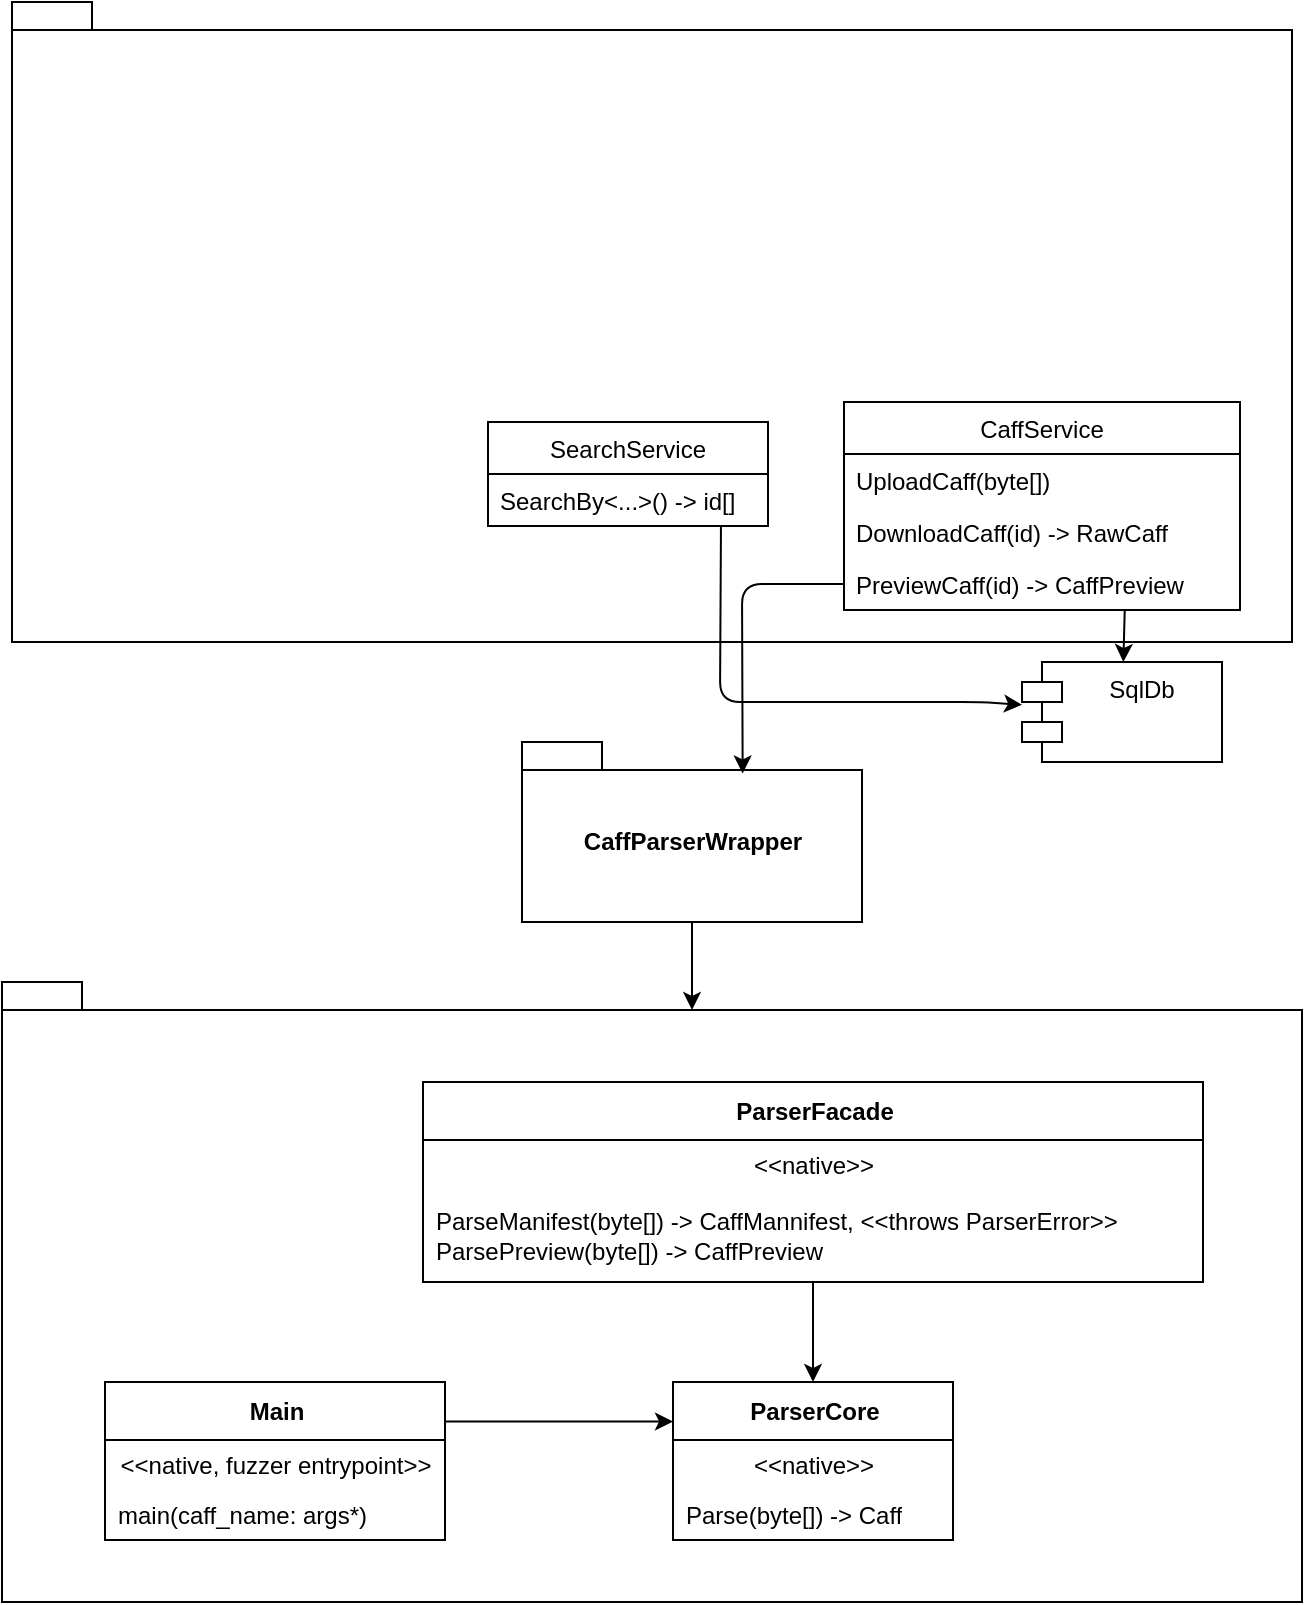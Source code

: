 <mxfile>
    <diagram id="MCJkv8A876ztqEXWCO7i" name="Page-1">
        <mxGraphModel dx="938" dy="684" grid="1" gridSize="10" guides="1" tooltips="1" connect="1" arrows="1" fold="1" page="1" pageScale="1" pageWidth="827" pageHeight="1169" math="0" shadow="0">
            <root>
                <mxCell id="0"/>
                <mxCell id="1" parent="0"/>
                <mxCell id="18" value="" style="shape=folder;fontStyle=1;spacingTop=10;tabWidth=40;tabHeight=14;tabPosition=left;html=1;" vertex="1" parent="1">
                    <mxGeometry x="100" y="660" width="650" height="310" as="geometry"/>
                </mxCell>
                <mxCell id="9" style="edgeStyle=none;html=1;entryX=0.5;entryY=0;entryDx=0;entryDy=0;" edge="1" parent="1" source="2" target="6">
                    <mxGeometry relative="1" as="geometry"/>
                </mxCell>
                <mxCell id="2" value="ParserFacade" style="swimlane;fontStyle=1;align=center;verticalAlign=middle;childLayout=stackLayout;horizontal=1;startSize=29;horizontalStack=0;resizeParent=1;resizeParentMax=0;resizeLast=0;collapsible=0;marginBottom=0;html=1;" vertex="1" parent="1">
                    <mxGeometry x="310.5" y="710" width="390" height="100" as="geometry"/>
                </mxCell>
                <mxCell id="3" value="&amp;lt;&amp;lt;native&amp;gt;&amp;gt;" style="text;html=1;strokeColor=none;fillColor=none;align=center;verticalAlign=middle;spacingLeft=4;spacingRight=4;overflow=hidden;rotatable=0;points=[[0,0.5],[1,0.5]];portConstraint=eastwest;" vertex="1" parent="2">
                    <mxGeometry y="29" width="390" height="25" as="geometry"/>
                </mxCell>
                <mxCell id="4" value="ParseManifest(byte[]) -&amp;gt; CaffMannifest, &amp;lt;&amp;lt;throws ParserError&amp;gt;&amp;gt;&lt;br&gt;ParsePreview(byte[]) -&amp;gt; CaffPreview" style="text;html=1;strokeColor=none;fillColor=none;align=left;verticalAlign=middle;spacingLeft=4;spacingRight=4;overflow=hidden;rotatable=0;points=[[0,0.5],[1,0.5]];portConstraint=eastwest;" vertex="1" parent="2">
                    <mxGeometry y="54" width="390" height="46" as="geometry"/>
                </mxCell>
                <mxCell id="6" value="ParserCore" style="swimlane;fontStyle=1;align=center;verticalAlign=middle;childLayout=stackLayout;horizontal=1;startSize=29;horizontalStack=0;resizeParent=1;resizeParentMax=0;resizeLast=0;collapsible=0;marginBottom=0;html=1;" vertex="1" parent="1">
                    <mxGeometry x="435.5" y="860" width="140" height="79" as="geometry"/>
                </mxCell>
                <mxCell id="7" value="&amp;lt;&amp;lt;native&amp;gt;&amp;gt;" style="text;html=1;strokeColor=none;fillColor=none;align=center;verticalAlign=middle;spacingLeft=4;spacingRight=4;overflow=hidden;rotatable=0;points=[[0,0.5],[1,0.5]];portConstraint=eastwest;" vertex="1" parent="6">
                    <mxGeometry y="29" width="140" height="25" as="geometry"/>
                </mxCell>
                <mxCell id="8" value="Parse(byte[]) -&amp;gt; Caff" style="text;html=1;strokeColor=none;fillColor=none;align=left;verticalAlign=middle;spacingLeft=4;spacingRight=4;overflow=hidden;rotatable=0;points=[[0,0.5],[1,0.5]];portConstraint=eastwest;" vertex="1" parent="6">
                    <mxGeometry y="54" width="140" height="25" as="geometry"/>
                </mxCell>
                <mxCell id="13" style="edgeStyle=none;html=1;exitX=1;exitY=0.25;exitDx=0;exitDy=0;entryX=0;entryY=0.25;entryDx=0;entryDy=0;" edge="1" parent="1" source="10" target="6">
                    <mxGeometry relative="1" as="geometry"/>
                </mxCell>
                <mxCell id="10" value="Main" style="swimlane;fontStyle=1;align=center;verticalAlign=middle;childLayout=stackLayout;horizontal=1;startSize=29;horizontalStack=0;resizeParent=1;resizeParentMax=0;resizeLast=0;collapsible=0;marginBottom=0;html=1;" vertex="1" parent="1">
                    <mxGeometry x="151.5" y="860" width="170" height="79" as="geometry"/>
                </mxCell>
                <mxCell id="11" value="&amp;lt;&amp;lt;native, fuzzer entrypoint&amp;gt;&amp;gt;" style="text;html=1;strokeColor=none;fillColor=none;align=center;verticalAlign=middle;spacingLeft=4;spacingRight=4;overflow=hidden;rotatable=0;points=[[0,0.5],[1,0.5]];portConstraint=eastwest;" vertex="1" parent="10">
                    <mxGeometry y="29" width="170" height="25" as="geometry"/>
                </mxCell>
                <mxCell id="12" value="main(caff_name: args*)" style="text;html=1;strokeColor=none;fillColor=none;align=left;verticalAlign=middle;spacingLeft=4;spacingRight=4;overflow=hidden;rotatable=0;points=[[0,0.5],[1,0.5]];portConstraint=eastwest;" vertex="1" parent="10">
                    <mxGeometry y="54" width="170" height="25" as="geometry"/>
                </mxCell>
                <mxCell id="20" style="edgeStyle=none;html=1;exitX=0.5;exitY=1;exitDx=0;exitDy=0;exitPerimeter=0;entryX=0;entryY=0;entryDx=345;entryDy=14;entryPerimeter=0;" edge="1" parent="1" source="19" target="18">
                    <mxGeometry relative="1" as="geometry"/>
                </mxCell>
                <mxCell id="19" value="CaffParserWrapper" style="shape=folder;fontStyle=1;spacingTop=10;tabWidth=40;tabHeight=14;tabPosition=left;html=1;" vertex="1" parent="1">
                    <mxGeometry x="360" y="540" width="170" height="90" as="geometry"/>
                </mxCell>
                <mxCell id="21" value="" style="shape=folder;fontStyle=1;spacingTop=10;tabWidth=40;tabHeight=14;tabPosition=left;html=1;" vertex="1" parent="1">
                    <mxGeometry x="105" y="170" width="640" height="320" as="geometry"/>
                </mxCell>
                <mxCell id="24" value="CaffService" style="swimlane;fontStyle=0;childLayout=stackLayout;horizontal=1;startSize=26;fillColor=none;horizontalStack=0;resizeParent=1;resizeParentMax=0;resizeLast=0;collapsible=1;marginBottom=0;" vertex="1" parent="1">
                    <mxGeometry x="521" y="370" width="198" height="104" as="geometry"/>
                </mxCell>
                <mxCell id="25" value="UploadCaff(byte[])" style="text;strokeColor=none;fillColor=none;align=left;verticalAlign=top;spacingLeft=4;spacingRight=4;overflow=hidden;rotatable=0;points=[[0,0.5],[1,0.5]];portConstraint=eastwest;" vertex="1" parent="24">
                    <mxGeometry y="26" width="198" height="26" as="geometry"/>
                </mxCell>
                <mxCell id="26" value="DownloadCaff(id) -&gt; RawCaff" style="text;strokeColor=none;fillColor=none;align=left;verticalAlign=top;spacingLeft=4;spacingRight=4;overflow=hidden;rotatable=0;points=[[0,0.5],[1,0.5]];portConstraint=eastwest;" vertex="1" parent="24">
                    <mxGeometry y="52" width="198" height="26" as="geometry"/>
                </mxCell>
                <mxCell id="27" value="PreviewCaff(id) -&gt; CaffPreview" style="text;strokeColor=none;fillColor=none;align=left;verticalAlign=top;spacingLeft=4;spacingRight=4;overflow=hidden;rotatable=0;points=[[0,0.5],[1,0.5]];portConstraint=eastwest;" vertex="1" parent="24">
                    <mxGeometry y="78" width="198" height="26" as="geometry"/>
                </mxCell>
                <mxCell id="30" value="SqlDb" style="shape=module;align=left;spacingLeft=20;align=center;verticalAlign=top;" vertex="1" parent="1">
                    <mxGeometry x="610" y="500" width="100" height="50" as="geometry"/>
                </mxCell>
                <mxCell id="32" style="edgeStyle=none;html=1;exitX=0.709;exitY=0.993;exitDx=0;exitDy=0;exitPerimeter=0;" edge="1" parent="1" source="27" target="30">
                    <mxGeometry relative="1" as="geometry"/>
                </mxCell>
                <mxCell id="33" style="edgeStyle=none;html=1;exitX=0;exitY=0.5;exitDx=0;exitDy=0;entryX=0.649;entryY=0.175;entryDx=0;entryDy=0;entryPerimeter=0;" edge="1" parent="1" source="27" target="19">
                    <mxGeometry relative="1" as="geometry">
                        <Array as="points">
                            <mxPoint x="470" y="461"/>
                        </Array>
                    </mxGeometry>
                </mxCell>
                <mxCell id="38" value="SearchService" style="swimlane;fontStyle=0;childLayout=stackLayout;horizontal=1;startSize=26;fillColor=none;horizontalStack=0;resizeParent=1;resizeParentMax=0;resizeLast=0;collapsible=1;marginBottom=0;" vertex="1" parent="1">
                    <mxGeometry x="343" y="380" width="140" height="52" as="geometry"/>
                </mxCell>
                <mxCell id="39" value="SearchBy&lt;...&gt;() -&gt; id[]" style="text;strokeColor=none;fillColor=none;align=left;verticalAlign=top;spacingLeft=4;spacingRight=4;overflow=hidden;rotatable=0;points=[[0,0.5],[1,0.5]];portConstraint=eastwest;" vertex="1" parent="38">
                    <mxGeometry y="26" width="140" height="26" as="geometry"/>
                </mxCell>
                <mxCell id="42" style="edgeStyle=none;html=1;exitX=0.832;exitY=1.016;exitDx=0;exitDy=0;exitPerimeter=0;" edge="1" parent="1" source="39" target="30">
                    <mxGeometry relative="1" as="geometry">
                        <Array as="points">
                            <mxPoint x="459" y="520"/>
                            <mxPoint x="480" y="520"/>
                            <mxPoint x="590" y="520"/>
                        </Array>
                    </mxGeometry>
                </mxCell>
            </root>
        </mxGraphModel>
    </diagram>
</mxfile>